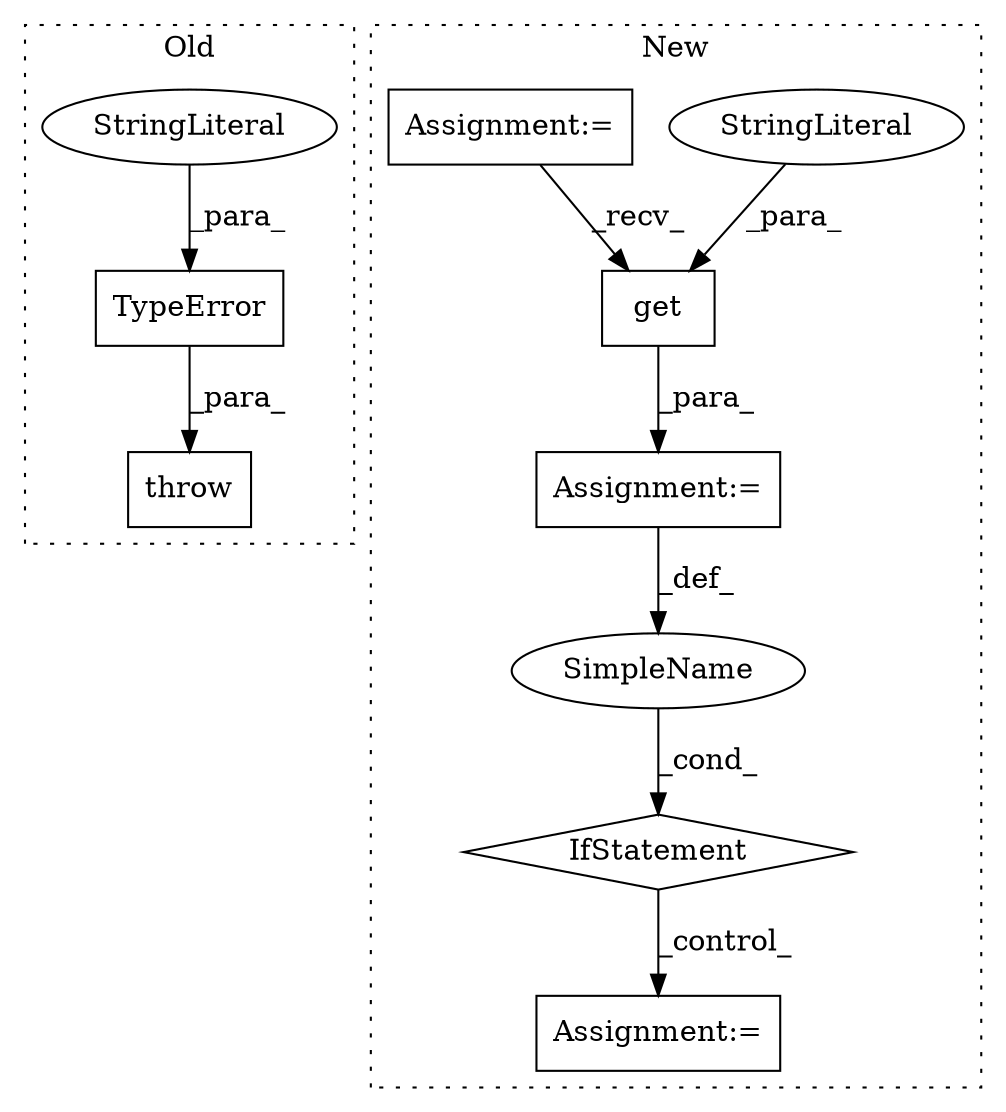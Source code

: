 digraph G {
subgraph cluster0 {
1 [label="TypeError" a="32" s="11599,11654" l="10,1" shape="box"];
5 [label="throw" a="53" s="11593" l="6" shape="box"];
10 [label="StringLiteral" a="45" s="11609" l="45" shape="ellipse"];
label = "Old";
style="dotted";
}
subgraph cluster1 {
2 [label="get" a="32" s="11792,11806" l="4,1" shape="box"];
3 [label="StringLiteral" a="45" s="11796" l="5" shape="ellipse"];
4 [label="Assignment:=" a="7" s="11784" l="1" shape="box"];
6 [label="Assignment:=" a="7" s="11383" l="6" shape="box"];
7 [label="IfStatement" a="25" s="11813,11828" l="4,2" shape="diamond"];
8 [label="SimpleName" a="42" s="" l="" shape="ellipse"];
9 [label="Assignment:=" a="7" s="11958" l="1" shape="box"];
label = "New";
style="dotted";
}
1 -> 5 [label="_para_"];
2 -> 4 [label="_para_"];
3 -> 2 [label="_para_"];
4 -> 8 [label="_def_"];
6 -> 2 [label="_recv_"];
7 -> 9 [label="_control_"];
8 -> 7 [label="_cond_"];
10 -> 1 [label="_para_"];
}